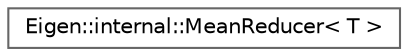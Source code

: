 digraph "类继承关系图"
{
 // LATEX_PDF_SIZE
  bgcolor="transparent";
  edge [fontname=Helvetica,fontsize=10,labelfontname=Helvetica,labelfontsize=10];
  node [fontname=Helvetica,fontsize=10,shape=box,height=0.2,width=0.4];
  rankdir="LR";
  Node0 [id="Node000000",label="Eigen::internal::MeanReducer\< T \>",height=0.2,width=0.4,color="grey40", fillcolor="white", style="filled",URL="$struct_eigen_1_1internal_1_1_mean_reducer.html",tooltip=" "];
}
